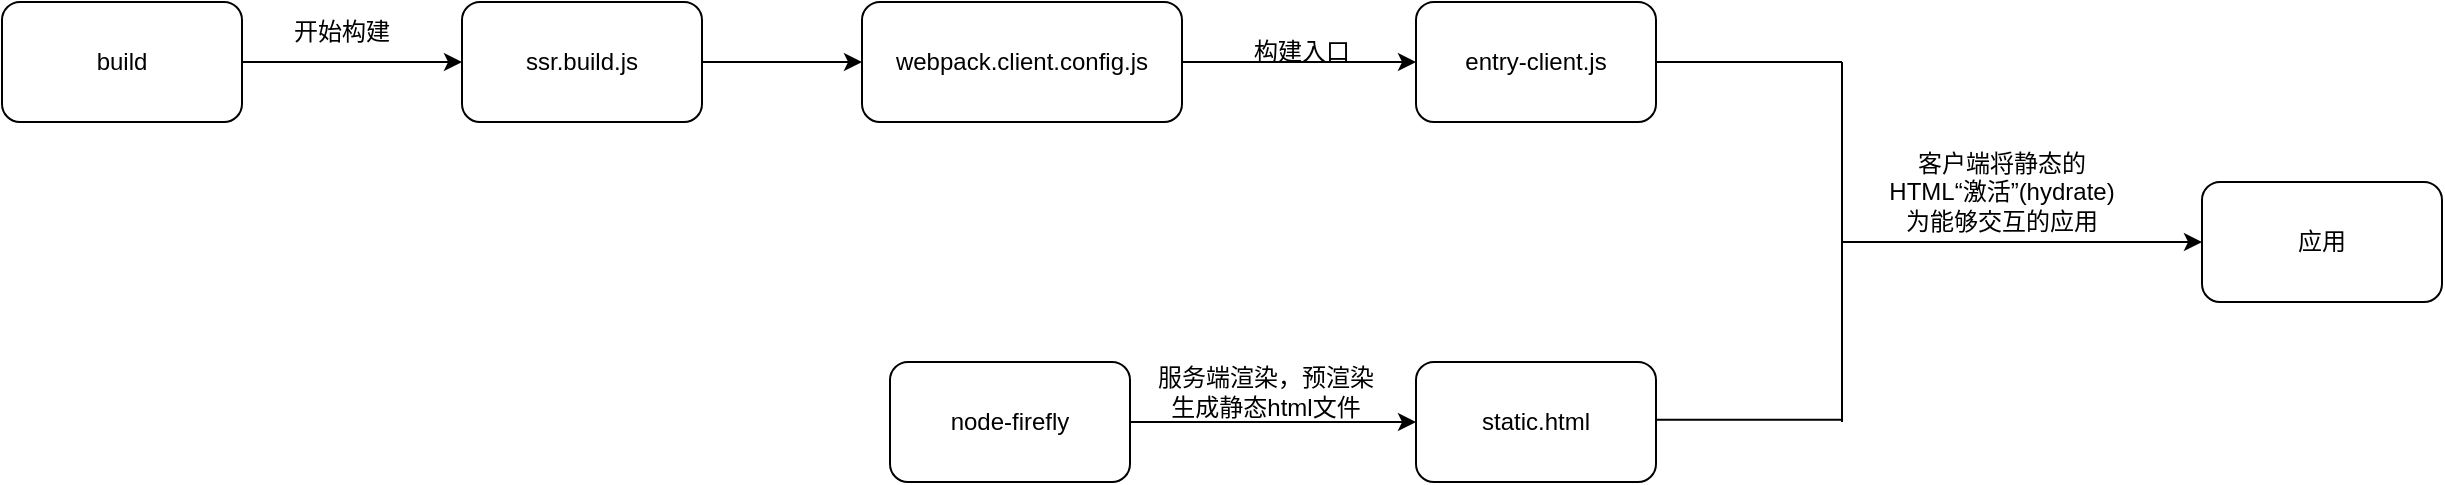 <mxfile version="23.0.1" type="github">
  <diagram name="第 1 页" id="5eSOIysonCDDHDKz4wgd">
    <mxGraphModel dx="1687" dy="899" grid="1" gridSize="10" guides="1" tooltips="1" connect="1" arrows="1" fold="1" page="1" pageScale="1" pageWidth="827" pageHeight="1169" math="0" shadow="0">
      <root>
        <mxCell id="0" />
        <mxCell id="1" parent="0" />
        <mxCell id="OuUUi9HAKEFotORVy1i9-10" value="" style="edgeStyle=orthogonalEdgeStyle;rounded=0;orthogonalLoop=1;jettySize=auto;html=1;" edge="1" parent="1" source="OuUUi9HAKEFotORVy1i9-2" target="OuUUi9HAKEFotORVy1i9-3">
          <mxGeometry relative="1" as="geometry" />
        </mxCell>
        <mxCell id="OuUUi9HAKEFotORVy1i9-2" value="build" style="rounded=1;whiteSpace=wrap;html=1;" vertex="1" parent="1">
          <mxGeometry x="120" y="320" width="120" height="60" as="geometry" />
        </mxCell>
        <mxCell id="OuUUi9HAKEFotORVy1i9-23" value="" style="edgeStyle=orthogonalEdgeStyle;rounded=0;orthogonalLoop=1;jettySize=auto;html=1;" edge="1" parent="1" source="OuUUi9HAKEFotORVy1i9-3" target="OuUUi9HAKEFotORVy1i9-4">
          <mxGeometry relative="1" as="geometry" />
        </mxCell>
        <mxCell id="OuUUi9HAKEFotORVy1i9-3" value="ssr.build.js" style="rounded=1;whiteSpace=wrap;html=1;" vertex="1" parent="1">
          <mxGeometry x="350" y="320" width="120" height="60" as="geometry" />
        </mxCell>
        <mxCell id="OuUUi9HAKEFotORVy1i9-8" value="" style="edgeStyle=orthogonalEdgeStyle;rounded=0;orthogonalLoop=1;jettySize=auto;html=1;" edge="1" parent="1" source="OuUUi9HAKEFotORVy1i9-4" target="OuUUi9HAKEFotORVy1i9-7">
          <mxGeometry relative="1" as="geometry" />
        </mxCell>
        <mxCell id="OuUUi9HAKEFotORVy1i9-4" value="webpack.client.config.js" style="rounded=1;whiteSpace=wrap;html=1;" vertex="1" parent="1">
          <mxGeometry x="550" y="320" width="160" height="60" as="geometry" />
        </mxCell>
        <mxCell id="OuUUi9HAKEFotORVy1i9-7" value="entry-client.js" style="rounded=1;whiteSpace=wrap;html=1;" vertex="1" parent="1">
          <mxGeometry x="827" y="320" width="120" height="60" as="geometry" />
        </mxCell>
        <mxCell id="OuUUi9HAKEFotORVy1i9-9" value="构建入口" style="text;html=1;strokeColor=none;fillColor=none;align=center;verticalAlign=middle;whiteSpace=wrap;rounded=0;" vertex="1" parent="1">
          <mxGeometry x="740" y="330" width="60" height="30" as="geometry" />
        </mxCell>
        <mxCell id="OuUUi9HAKEFotORVy1i9-11" value="开始构建" style="text;html=1;strokeColor=none;fillColor=none;align=center;verticalAlign=middle;whiteSpace=wrap;rounded=0;" vertex="1" parent="1">
          <mxGeometry x="260" y="320" width="60" height="30" as="geometry" />
        </mxCell>
        <mxCell id="OuUUi9HAKEFotORVy1i9-12" value="应用" style="rounded=1;whiteSpace=wrap;html=1;" vertex="1" parent="1">
          <mxGeometry x="1220" y="410" width="120" height="60" as="geometry" />
        </mxCell>
        <mxCell id="OuUUi9HAKEFotORVy1i9-14" value="客户端将静态的 HTML“激活”(hydrate) 为能够交互的应用" style="text;html=1;strokeColor=none;fillColor=none;align=center;verticalAlign=middle;whiteSpace=wrap;rounded=0;" vertex="1" parent="1">
          <mxGeometry x="1060" y="400" width="120" height="30" as="geometry" />
        </mxCell>
        <mxCell id="OuUUi9HAKEFotORVy1i9-16" value="node-firefly" style="rounded=1;whiteSpace=wrap;html=1;" vertex="1" parent="1">
          <mxGeometry x="564" y="500" width="120" height="60" as="geometry" />
        </mxCell>
        <mxCell id="OuUUi9HAKEFotORVy1i9-18" value="" style="endArrow=classic;html=1;rounded=0;exitX=1;exitY=0.5;exitDx=0;exitDy=0;" edge="1" parent="1" source="OuUUi9HAKEFotORVy1i9-16">
          <mxGeometry width="50" height="50" relative="1" as="geometry">
            <mxPoint x="707" y="550" as="sourcePoint" />
            <mxPoint x="827" y="530" as="targetPoint" />
          </mxGeometry>
        </mxCell>
        <mxCell id="OuUUi9HAKEFotORVy1i9-19" value="服务端渲染，预渲染生成静态html文件" style="text;html=1;strokeColor=none;fillColor=none;align=center;verticalAlign=middle;whiteSpace=wrap;rounded=0;" vertex="1" parent="1">
          <mxGeometry x="697" y="500" width="110" height="30" as="geometry" />
        </mxCell>
        <mxCell id="OuUUi9HAKEFotORVy1i9-20" value="static.html" style="rounded=1;whiteSpace=wrap;html=1;" vertex="1" parent="1">
          <mxGeometry x="827" y="500" width="120" height="60" as="geometry" />
        </mxCell>
        <mxCell id="OuUUi9HAKEFotORVy1i9-24" value="" style="endArrow=none;html=1;rounded=0;exitX=1;exitY=0.5;exitDx=0;exitDy=0;" edge="1" parent="1" source="OuUUi9HAKEFotORVy1i9-7">
          <mxGeometry width="50" height="50" relative="1" as="geometry">
            <mxPoint x="1010" y="380" as="sourcePoint" />
            <mxPoint x="1040" y="350" as="targetPoint" />
          </mxGeometry>
        </mxCell>
        <mxCell id="OuUUi9HAKEFotORVy1i9-25" value="" style="endArrow=none;html=1;rounded=0;exitX=1;exitY=0.5;exitDx=0;exitDy=0;" edge="1" parent="1">
          <mxGeometry width="50" height="50" relative="1" as="geometry">
            <mxPoint x="947" y="528.82" as="sourcePoint" />
            <mxPoint x="1040" y="528.82" as="targetPoint" />
          </mxGeometry>
        </mxCell>
        <mxCell id="OuUUi9HAKEFotORVy1i9-26" value="" style="endArrow=none;html=1;rounded=0;" edge="1" parent="1">
          <mxGeometry width="50" height="50" relative="1" as="geometry">
            <mxPoint x="1040" y="350" as="sourcePoint" />
            <mxPoint x="1040" y="530" as="targetPoint" />
          </mxGeometry>
        </mxCell>
        <mxCell id="OuUUi9HAKEFotORVy1i9-29" value="" style="endArrow=classic;html=1;rounded=0;entryX=0;entryY=0.5;entryDx=0;entryDy=0;" edge="1" parent="1" target="OuUUi9HAKEFotORVy1i9-12">
          <mxGeometry width="50" height="50" relative="1" as="geometry">
            <mxPoint x="1040" y="440" as="sourcePoint" />
            <mxPoint x="1220" y="490" as="targetPoint" />
          </mxGeometry>
        </mxCell>
      </root>
    </mxGraphModel>
  </diagram>
</mxfile>
